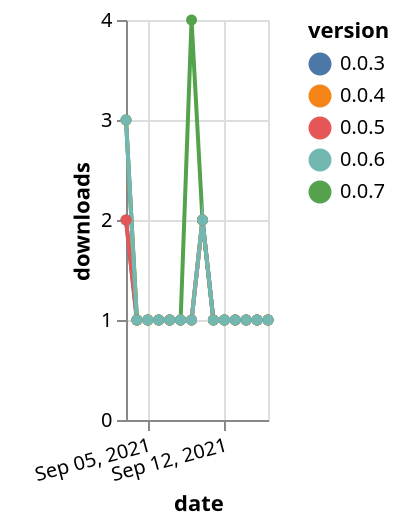 {"$schema": "https://vega.github.io/schema/vega-lite/v5.json", "description": "A simple bar chart with embedded data.", "data": {"values": [{"date": "2021-09-03", "total": 134, "delta": 2, "version": "0.0.3"}, {"date": "2021-09-04", "total": 135, "delta": 1, "version": "0.0.3"}, {"date": "2021-09-05", "total": 136, "delta": 1, "version": "0.0.3"}, {"date": "2021-09-06", "total": 137, "delta": 1, "version": "0.0.3"}, {"date": "2021-09-07", "total": 138, "delta": 1, "version": "0.0.3"}, {"date": "2021-09-08", "total": 139, "delta": 1, "version": "0.0.3"}, {"date": "2021-09-09", "total": 140, "delta": 1, "version": "0.0.3"}, {"date": "2021-09-10", "total": 142, "delta": 2, "version": "0.0.3"}, {"date": "2021-09-11", "total": 143, "delta": 1, "version": "0.0.3"}, {"date": "2021-09-12", "total": 144, "delta": 1, "version": "0.0.3"}, {"date": "2021-09-13", "total": 145, "delta": 1, "version": "0.0.3"}, {"date": "2021-09-14", "total": 146, "delta": 1, "version": "0.0.3"}, {"date": "2021-09-15", "total": 147, "delta": 1, "version": "0.0.3"}, {"date": "2021-09-16", "total": 148, "delta": 1, "version": "0.0.3"}, {"date": "2021-09-03", "total": 108, "delta": 2, "version": "0.0.5"}, {"date": "2021-09-04", "total": 109, "delta": 1, "version": "0.0.5"}, {"date": "2021-09-05", "total": 110, "delta": 1, "version": "0.0.5"}, {"date": "2021-09-06", "total": 111, "delta": 1, "version": "0.0.5"}, {"date": "2021-09-07", "total": 112, "delta": 1, "version": "0.0.5"}, {"date": "2021-09-08", "total": 113, "delta": 1, "version": "0.0.5"}, {"date": "2021-09-09", "total": 114, "delta": 1, "version": "0.0.5"}, {"date": "2021-09-10", "total": 116, "delta": 2, "version": "0.0.5"}, {"date": "2021-09-11", "total": 117, "delta": 1, "version": "0.0.5"}, {"date": "2021-09-12", "total": 118, "delta": 1, "version": "0.0.5"}, {"date": "2021-09-13", "total": 119, "delta": 1, "version": "0.0.5"}, {"date": "2021-09-14", "total": 120, "delta": 1, "version": "0.0.5"}, {"date": "2021-09-15", "total": 121, "delta": 1, "version": "0.0.5"}, {"date": "2021-09-16", "total": 122, "delta": 1, "version": "0.0.5"}, {"date": "2021-09-03", "total": 132, "delta": 3, "version": "0.0.4"}, {"date": "2021-09-04", "total": 133, "delta": 1, "version": "0.0.4"}, {"date": "2021-09-05", "total": 134, "delta": 1, "version": "0.0.4"}, {"date": "2021-09-06", "total": 135, "delta": 1, "version": "0.0.4"}, {"date": "2021-09-07", "total": 136, "delta": 1, "version": "0.0.4"}, {"date": "2021-09-08", "total": 137, "delta": 1, "version": "0.0.4"}, {"date": "2021-09-09", "total": 138, "delta": 1, "version": "0.0.4"}, {"date": "2021-09-10", "total": 140, "delta": 2, "version": "0.0.4"}, {"date": "2021-09-11", "total": 141, "delta": 1, "version": "0.0.4"}, {"date": "2021-09-12", "total": 142, "delta": 1, "version": "0.0.4"}, {"date": "2021-09-13", "total": 143, "delta": 1, "version": "0.0.4"}, {"date": "2021-09-14", "total": 144, "delta": 1, "version": "0.0.4"}, {"date": "2021-09-15", "total": 145, "delta": 1, "version": "0.0.4"}, {"date": "2021-09-16", "total": 146, "delta": 1, "version": "0.0.4"}, {"date": "2021-09-03", "total": 83, "delta": 3, "version": "0.0.7"}, {"date": "2021-09-04", "total": 84, "delta": 1, "version": "0.0.7"}, {"date": "2021-09-05", "total": 85, "delta": 1, "version": "0.0.7"}, {"date": "2021-09-06", "total": 86, "delta": 1, "version": "0.0.7"}, {"date": "2021-09-07", "total": 87, "delta": 1, "version": "0.0.7"}, {"date": "2021-09-08", "total": 88, "delta": 1, "version": "0.0.7"}, {"date": "2021-09-09", "total": 92, "delta": 4, "version": "0.0.7"}, {"date": "2021-09-10", "total": 94, "delta": 2, "version": "0.0.7"}, {"date": "2021-09-11", "total": 95, "delta": 1, "version": "0.0.7"}, {"date": "2021-09-12", "total": 96, "delta": 1, "version": "0.0.7"}, {"date": "2021-09-13", "total": 97, "delta": 1, "version": "0.0.7"}, {"date": "2021-09-14", "total": 98, "delta": 1, "version": "0.0.7"}, {"date": "2021-09-15", "total": 99, "delta": 1, "version": "0.0.7"}, {"date": "2021-09-16", "total": 100, "delta": 1, "version": "0.0.7"}, {"date": "2021-09-03", "total": 87, "delta": 3, "version": "0.0.6"}, {"date": "2021-09-04", "total": 88, "delta": 1, "version": "0.0.6"}, {"date": "2021-09-05", "total": 89, "delta": 1, "version": "0.0.6"}, {"date": "2021-09-06", "total": 90, "delta": 1, "version": "0.0.6"}, {"date": "2021-09-07", "total": 91, "delta": 1, "version": "0.0.6"}, {"date": "2021-09-08", "total": 92, "delta": 1, "version": "0.0.6"}, {"date": "2021-09-09", "total": 93, "delta": 1, "version": "0.0.6"}, {"date": "2021-09-10", "total": 95, "delta": 2, "version": "0.0.6"}, {"date": "2021-09-11", "total": 96, "delta": 1, "version": "0.0.6"}, {"date": "2021-09-12", "total": 97, "delta": 1, "version": "0.0.6"}, {"date": "2021-09-13", "total": 98, "delta": 1, "version": "0.0.6"}, {"date": "2021-09-14", "total": 99, "delta": 1, "version": "0.0.6"}, {"date": "2021-09-15", "total": 100, "delta": 1, "version": "0.0.6"}, {"date": "2021-09-16", "total": 101, "delta": 1, "version": "0.0.6"}]}, "width": "container", "mark": {"type": "line", "point": {"filled": true}}, "encoding": {"x": {"field": "date", "type": "temporal", "timeUnit": "yearmonthdate", "title": "date", "axis": {"labelAngle": -15}}, "y": {"field": "delta", "type": "quantitative", "title": "downloads"}, "color": {"field": "version", "type": "nominal"}, "tooltip": {"field": "delta"}}}